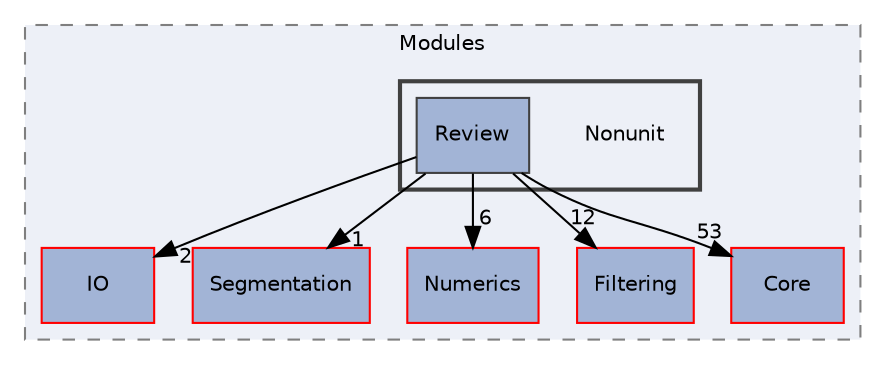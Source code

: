 digraph "Nonunit"
{
 // LATEX_PDF_SIZE
  edge [fontname="Helvetica",fontsize="10",labelfontname="Helvetica",labelfontsize="10"];
  node [fontname="Helvetica",fontsize="10",shape=record];
  compound=true
  subgraph clusterdir_f177c24bf1c87ecaa6e6fdc0bba33350 {
    graph [ bgcolor="#edf0f7", pencolor="grey50", style="filled,dashed,", label="Modules", fontname="Helvetica", fontsize="10", URL="dir_f177c24bf1c87ecaa6e6fdc0bba33350.html"]
  dir_367545fbb67972528c5e9da3f2610d14 [shape=box, label="IO", style="filled,", fillcolor="#a2b4d6", color="red", URL="dir_367545fbb67972528c5e9da3f2610d14.html"];
  dir_431b5b85ef2fd850d23fe72862364324 [shape=box, label="Segmentation", style="filled,", fillcolor="#a2b4d6", color="red", URL="dir_431b5b85ef2fd850d23fe72862364324.html"];
  dir_57605c80b6a7e87d0adba2f2655cc3cb [shape=box, label="Numerics", style="filled,", fillcolor="#a2b4d6", color="red", URL="dir_57605c80b6a7e87d0adba2f2655cc3cb.html"];
  dir_6724b11ef9ad676a0a0c31463bff1d93 [shape=box, label="Filtering", style="filled,", fillcolor="#a2b4d6", color="red", URL="dir_6724b11ef9ad676a0a0c31463bff1d93.html"];
  dir_cac7f9cecb9aa42a0bd05452dddd8a21 [shape=box, label="Core", style="filled,", fillcolor="#a2b4d6", color="red", URL="dir_cac7f9cecb9aa42a0bd05452dddd8a21.html"];
  subgraph clusterdir_f17729ef37f4897fe21d2f779e68a02a {
    graph [ bgcolor="#edf0f7", pencolor="grey25", style="filled,bold,", label="", fontname="Helvetica", fontsize="10", URL="dir_f17729ef37f4897fe21d2f779e68a02a.html"]
    dir_f17729ef37f4897fe21d2f779e68a02a [shape=plaintext, label="Nonunit"];
  dir_dd9a6fe218e9292d4a0abd5e6d73b14f [shape=box, label="Review", style="filled,", fillcolor="#a2b4d6", color="grey25", URL="dir_dd9a6fe218e9292d4a0abd5e6d73b14f.html"];
  }
  }
  dir_dd9a6fe218e9292d4a0abd5e6d73b14f->dir_367545fbb67972528c5e9da3f2610d14 [headlabel="2", labeldistance=1.5 headhref="dir_000225_000179.html"];
  dir_dd9a6fe218e9292d4a0abd5e6d73b14f->dir_431b5b85ef2fd850d23fe72862364324 [headlabel="1", labeldistance=1.5 headhref="dir_000225_000226.html"];
  dir_dd9a6fe218e9292d4a0abd5e6d73b14f->dir_57605c80b6a7e87d0adba2f2655cc3cb [headlabel="6", labeldistance=1.5 headhref="dir_000225_000212.html"];
  dir_dd9a6fe218e9292d4a0abd5e6d73b14f->dir_6724b11ef9ad676a0a0c31463bff1d93 [headlabel="12", labeldistance=1.5 headhref="dir_000225_000030.html"];
  dir_dd9a6fe218e9292d4a0abd5e6d73b14f->dir_cac7f9cecb9aa42a0bd05452dddd8a21 [headlabel="53", labeldistance=1.5 headhref="dir_000225_000014.html"];
}
